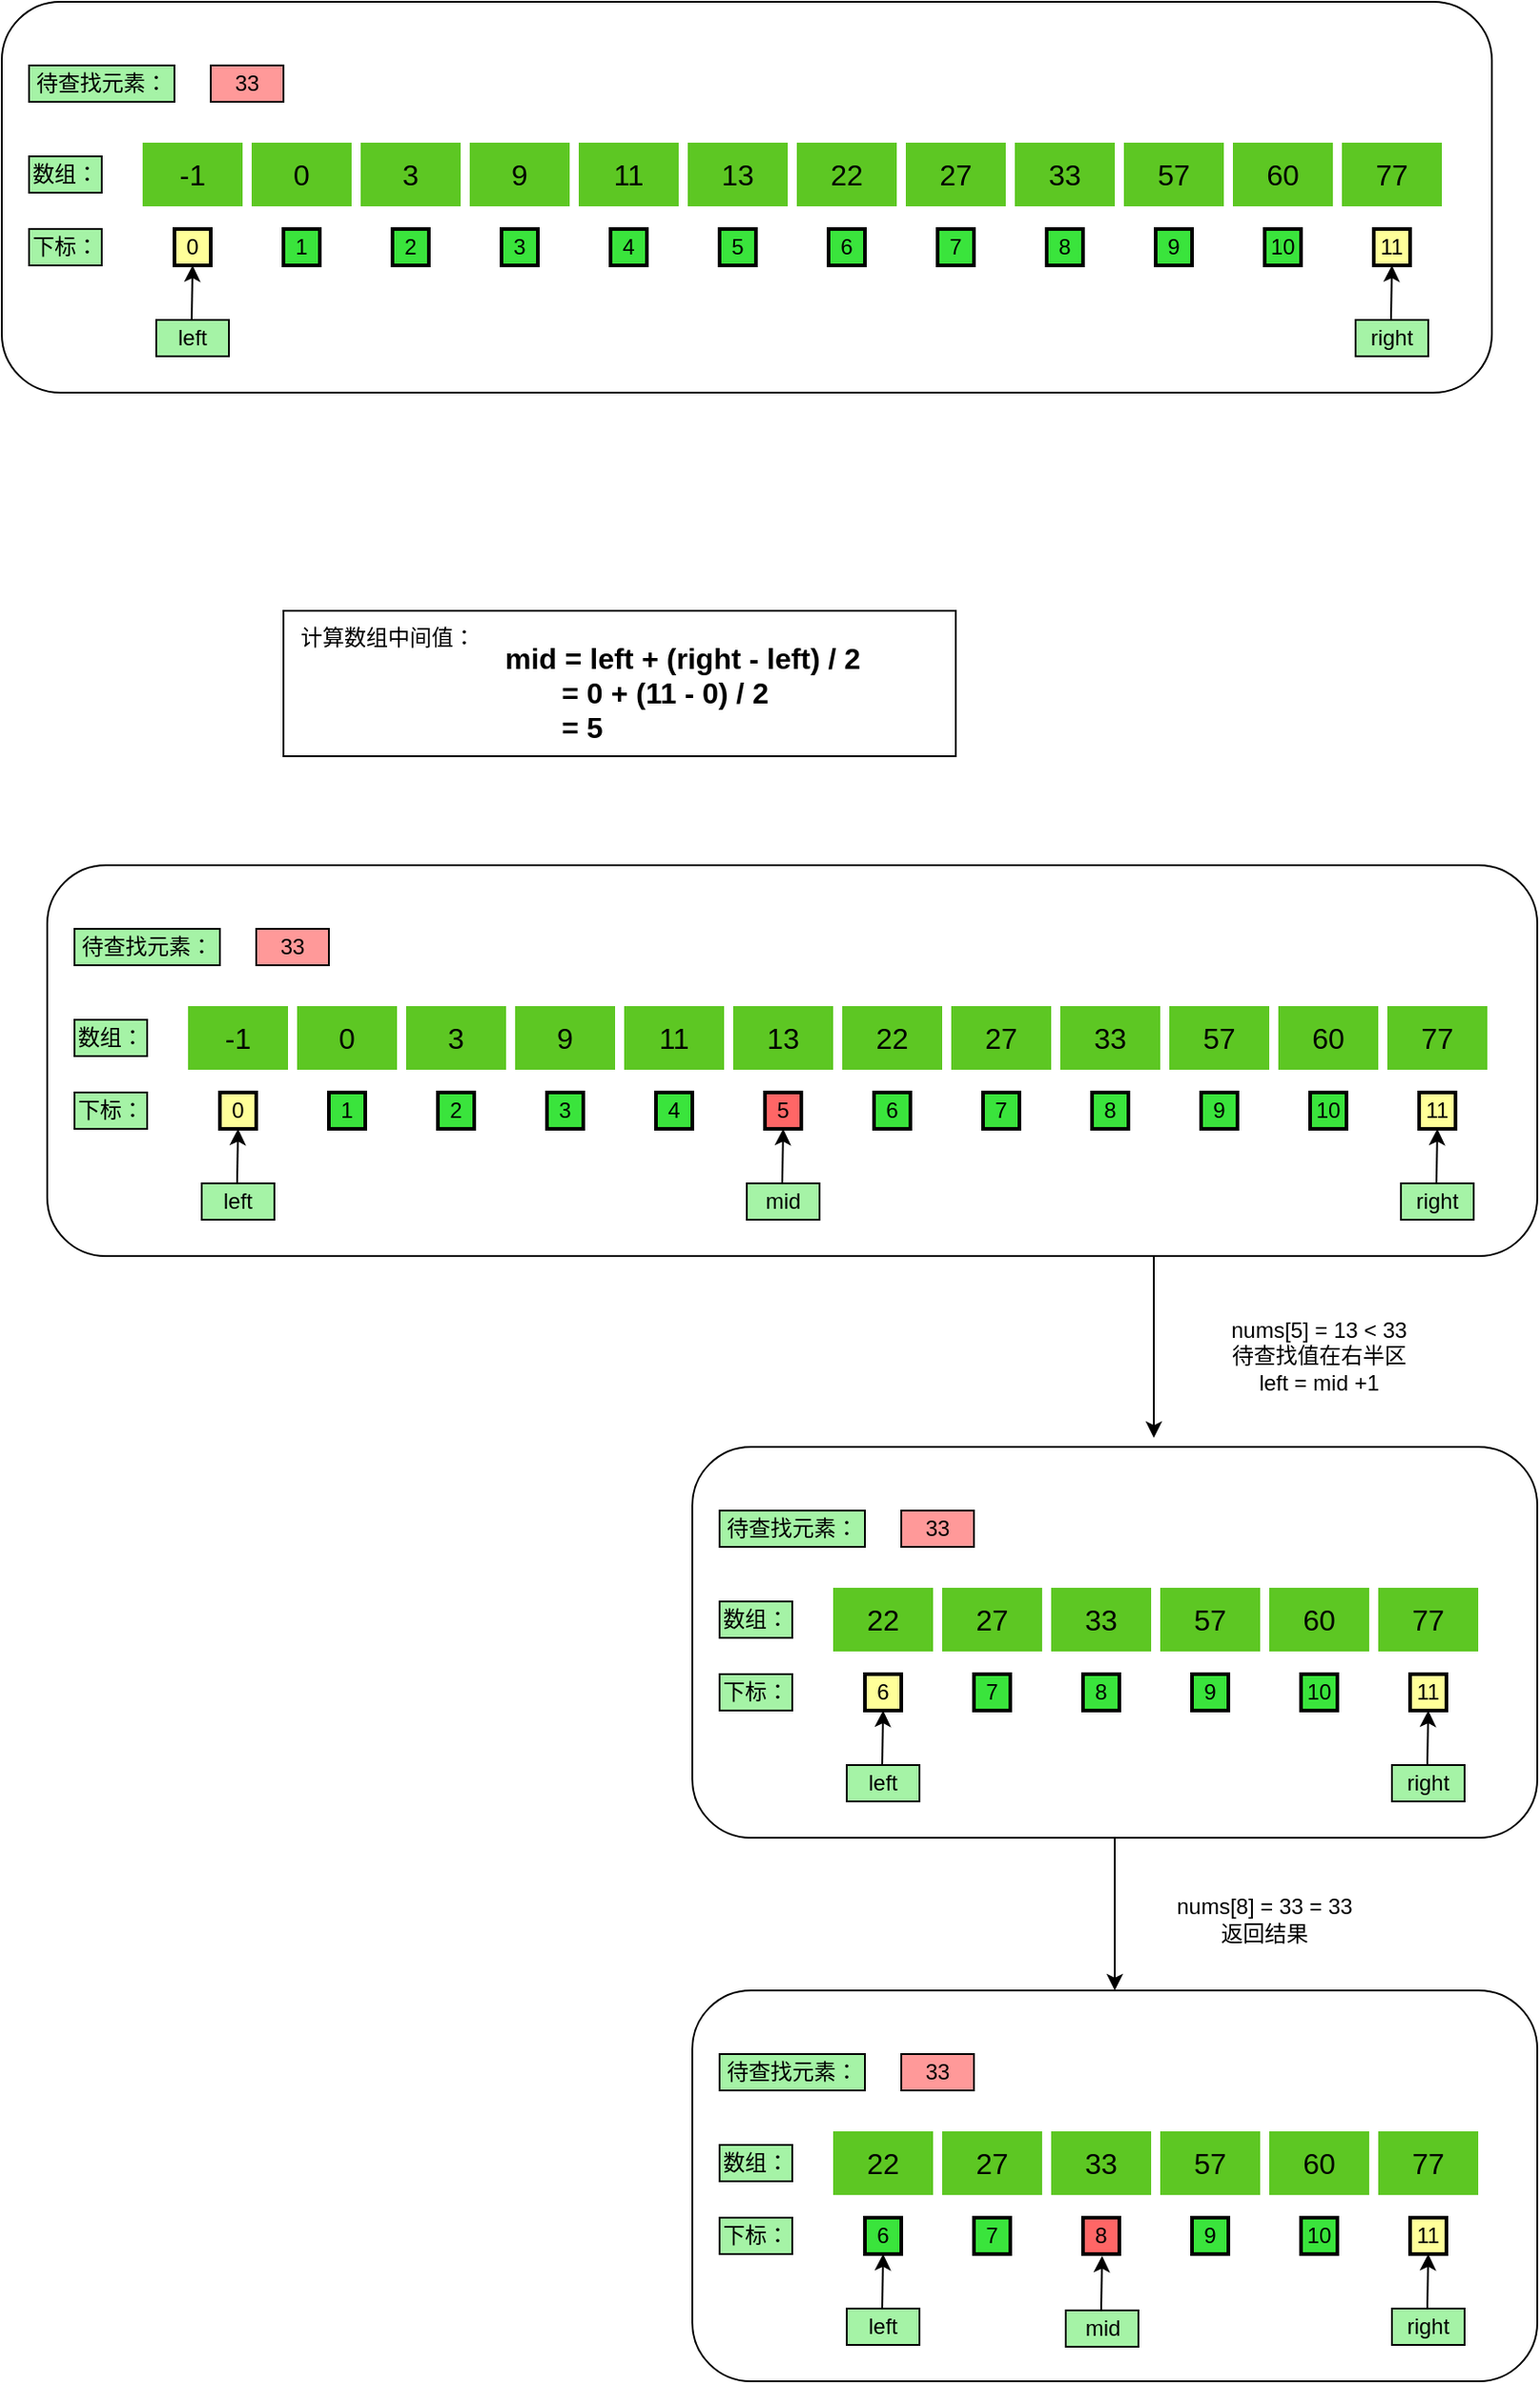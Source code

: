 <mxfile version="24.4.13" type="github">
  <diagram name="第 1 页" id="nE9V-AKgCJclvaW1hfTY">
    <mxGraphModel dx="2026" dy="1111" grid="1" gridSize="10" guides="1" tooltips="1" connect="1" arrows="1" fold="1" page="0" pageScale="1" pageWidth="827" pageHeight="1169" background="#ffffff" math="0" shadow="0">
      <root>
        <mxCell id="0" />
        <mxCell id="1" parent="0" />
        <mxCell id="ly-uw3YDNCqpbKNq5OSh-64" value="" style="rounded=1;whiteSpace=wrap;html=1;" vertex="1" parent="1">
          <mxGeometry x="45" y="115" width="820" height="215" as="geometry" />
        </mxCell>
        <mxCell id="ly-uw3YDNCqpbKNq5OSh-23" value="" style="shape=table;startSize=0;container=1;collapsible=0;childLayout=tableLayout;fontSize=16;strokeWidth=5;strokeColor=#FFFFFF;fillColor=#5dc723;" vertex="1" parent="1">
          <mxGeometry x="120" y="190" width="720" height="40" as="geometry" />
        </mxCell>
        <mxCell id="ly-uw3YDNCqpbKNq5OSh-24" value="" style="shape=tableRow;horizontal=0;startSize=0;swimlaneHead=0;swimlaneBody=0;strokeColor=inherit;top=0;left=0;bottom=0;right=0;collapsible=0;dropTarget=0;fillColor=none;points=[[0,0.5],[1,0.5]];portConstraint=eastwest;fontSize=16;" vertex="1" parent="ly-uw3YDNCqpbKNq5OSh-23">
          <mxGeometry width="720" height="40" as="geometry" />
        </mxCell>
        <mxCell id="ly-uw3YDNCqpbKNq5OSh-25" value="-1" style="shape=partialRectangle;html=1;whiteSpace=wrap;connectable=0;strokeColor=inherit;overflow=hidden;fillColor=none;top=0;left=0;bottom=0;right=0;pointerEvents=1;fontSize=16;" vertex="1" parent="ly-uw3YDNCqpbKNq5OSh-24">
          <mxGeometry width="60" height="40" as="geometry">
            <mxRectangle width="60" height="40" as="alternateBounds" />
          </mxGeometry>
        </mxCell>
        <mxCell id="ly-uw3YDNCqpbKNq5OSh-26" value="0" style="shape=partialRectangle;html=1;whiteSpace=wrap;connectable=0;strokeColor=inherit;overflow=hidden;fillColor=none;top=0;left=0;bottom=0;right=0;pointerEvents=1;fontSize=16;" vertex="1" parent="ly-uw3YDNCqpbKNq5OSh-24">
          <mxGeometry x="60" width="60" height="40" as="geometry">
            <mxRectangle width="60" height="40" as="alternateBounds" />
          </mxGeometry>
        </mxCell>
        <mxCell id="ly-uw3YDNCqpbKNq5OSh-27" value="3" style="shape=partialRectangle;html=1;whiteSpace=wrap;connectable=0;strokeColor=inherit;overflow=hidden;fillColor=none;top=0;left=0;bottom=0;right=0;pointerEvents=1;fontSize=16;" vertex="1" parent="ly-uw3YDNCqpbKNq5OSh-24">
          <mxGeometry x="120" width="60" height="40" as="geometry">
            <mxRectangle width="60" height="40" as="alternateBounds" />
          </mxGeometry>
        </mxCell>
        <mxCell id="ly-uw3YDNCqpbKNq5OSh-44" value="9" style="shape=partialRectangle;html=1;whiteSpace=wrap;connectable=0;strokeColor=inherit;overflow=hidden;fillColor=none;top=0;left=0;bottom=0;right=0;pointerEvents=1;fontSize=16;" vertex="1" parent="ly-uw3YDNCqpbKNq5OSh-24">
          <mxGeometry x="180" width="60" height="40" as="geometry">
            <mxRectangle width="60" height="40" as="alternateBounds" />
          </mxGeometry>
        </mxCell>
        <mxCell id="ly-uw3YDNCqpbKNq5OSh-43" value="11" style="shape=partialRectangle;html=1;whiteSpace=wrap;connectable=0;strokeColor=inherit;overflow=hidden;fillColor=none;top=0;left=0;bottom=0;right=0;pointerEvents=1;fontSize=16;" vertex="1" parent="ly-uw3YDNCqpbKNq5OSh-24">
          <mxGeometry x="240" width="60" height="40" as="geometry">
            <mxRectangle width="60" height="40" as="alternateBounds" />
          </mxGeometry>
        </mxCell>
        <mxCell id="ly-uw3YDNCqpbKNq5OSh-42" value="13" style="shape=partialRectangle;html=1;whiteSpace=wrap;connectable=0;strokeColor=inherit;overflow=hidden;fillColor=none;top=0;left=0;bottom=0;right=0;pointerEvents=1;fontSize=16;" vertex="1" parent="ly-uw3YDNCqpbKNq5OSh-24">
          <mxGeometry x="300" width="60" height="40" as="geometry">
            <mxRectangle width="60" height="40" as="alternateBounds" />
          </mxGeometry>
        </mxCell>
        <mxCell id="ly-uw3YDNCqpbKNq5OSh-41" value="22" style="shape=partialRectangle;html=1;whiteSpace=wrap;connectable=0;strokeColor=inherit;overflow=hidden;fillColor=none;top=0;left=0;bottom=0;right=0;pointerEvents=1;fontSize=16;" vertex="1" parent="ly-uw3YDNCqpbKNq5OSh-24">
          <mxGeometry x="360" width="60" height="40" as="geometry">
            <mxRectangle width="60" height="40" as="alternateBounds" />
          </mxGeometry>
        </mxCell>
        <mxCell id="ly-uw3YDNCqpbKNq5OSh-40" value="27" style="shape=partialRectangle;html=1;whiteSpace=wrap;connectable=0;strokeColor=inherit;overflow=hidden;fillColor=none;top=0;left=0;bottom=0;right=0;pointerEvents=1;fontSize=16;" vertex="1" parent="ly-uw3YDNCqpbKNq5OSh-24">
          <mxGeometry x="420" width="60" height="40" as="geometry">
            <mxRectangle width="60" height="40" as="alternateBounds" />
          </mxGeometry>
        </mxCell>
        <mxCell id="ly-uw3YDNCqpbKNq5OSh-39" value="33" style="shape=partialRectangle;html=1;whiteSpace=wrap;connectable=0;strokeColor=inherit;overflow=hidden;fillColor=none;top=0;left=0;bottom=0;right=0;pointerEvents=1;fontSize=16;" vertex="1" parent="ly-uw3YDNCqpbKNq5OSh-24">
          <mxGeometry x="480" width="60" height="40" as="geometry">
            <mxRectangle width="60" height="40" as="alternateBounds" />
          </mxGeometry>
        </mxCell>
        <mxCell id="ly-uw3YDNCqpbKNq5OSh-38" value="57" style="shape=partialRectangle;html=1;whiteSpace=wrap;connectable=0;strokeColor=inherit;overflow=hidden;fillColor=none;top=0;left=0;bottom=0;right=0;pointerEvents=1;fontSize=16;" vertex="1" parent="ly-uw3YDNCqpbKNq5OSh-24">
          <mxGeometry x="540" width="60" height="40" as="geometry">
            <mxRectangle width="60" height="40" as="alternateBounds" />
          </mxGeometry>
        </mxCell>
        <mxCell id="ly-uw3YDNCqpbKNq5OSh-37" value="60" style="shape=partialRectangle;html=1;whiteSpace=wrap;connectable=0;strokeColor=inherit;overflow=hidden;fillColor=none;top=0;left=0;bottom=0;right=0;pointerEvents=1;fontSize=16;" vertex="1" parent="ly-uw3YDNCqpbKNq5OSh-24">
          <mxGeometry x="600" width="60" height="40" as="geometry">
            <mxRectangle width="60" height="40" as="alternateBounds" />
          </mxGeometry>
        </mxCell>
        <mxCell id="ly-uw3YDNCqpbKNq5OSh-36" value="77" style="shape=partialRectangle;html=1;whiteSpace=wrap;connectable=0;strokeColor=inherit;overflow=hidden;fillColor=none;top=0;left=0;bottom=0;right=0;pointerEvents=1;fontSize=16;" vertex="1" parent="ly-uw3YDNCqpbKNq5OSh-24">
          <mxGeometry x="660" width="60" height="40" as="geometry">
            <mxRectangle width="60" height="40" as="alternateBounds" />
          </mxGeometry>
        </mxCell>
        <mxCell id="ly-uw3YDNCqpbKNq5OSh-45" value="0" style="rounded=0;whiteSpace=wrap;html=1;fillColor=#FFFF99;strokeWidth=2;" vertex="1" parent="1">
          <mxGeometry x="140" y="240" width="20" height="20" as="geometry" />
        </mxCell>
        <mxCell id="ly-uw3YDNCqpbKNq5OSh-46" value="1" style="rounded=0;whiteSpace=wrap;html=1;fillColor=#3ae43c;strokeWidth=2;" vertex="1" parent="1">
          <mxGeometry x="200" y="240" width="20" height="20" as="geometry" />
        </mxCell>
        <mxCell id="ly-uw3YDNCqpbKNq5OSh-47" value="2" style="rounded=0;whiteSpace=wrap;html=1;fillColor=#3ae43c;strokeWidth=2;" vertex="1" parent="1">
          <mxGeometry x="260" y="240" width="20" height="20" as="geometry" />
        </mxCell>
        <mxCell id="ly-uw3YDNCqpbKNq5OSh-48" value="3" style="rounded=0;whiteSpace=wrap;html=1;fillColor=#3ae43c;strokeWidth=2;" vertex="1" parent="1">
          <mxGeometry x="320" y="240" width="20" height="20" as="geometry" />
        </mxCell>
        <mxCell id="ly-uw3YDNCqpbKNq5OSh-49" value="4" style="rounded=0;whiteSpace=wrap;html=1;fillColor=#3ae43c;strokeWidth=2;" vertex="1" parent="1">
          <mxGeometry x="380" y="240" width="20" height="20" as="geometry" />
        </mxCell>
        <mxCell id="ly-uw3YDNCqpbKNq5OSh-50" value="5" style="rounded=0;whiteSpace=wrap;html=1;fillColor=#3ae43c;strokeWidth=2;" vertex="1" parent="1">
          <mxGeometry x="440" y="240" width="20" height="20" as="geometry" />
        </mxCell>
        <mxCell id="ly-uw3YDNCqpbKNq5OSh-51" value="6" style="rounded=0;whiteSpace=wrap;html=1;fillColor=#3ae43c;strokeWidth=2;" vertex="1" parent="1">
          <mxGeometry x="500" y="240" width="20" height="20" as="geometry" />
        </mxCell>
        <mxCell id="ly-uw3YDNCqpbKNq5OSh-52" value="7" style="rounded=0;whiteSpace=wrap;html=1;fillColor=#3ae43c;strokeWidth=2;" vertex="1" parent="1">
          <mxGeometry x="560" y="240" width="20" height="20" as="geometry" />
        </mxCell>
        <mxCell id="ly-uw3YDNCqpbKNq5OSh-53" value="8" style="rounded=0;whiteSpace=wrap;html=1;fillColor=#3ae43c;strokeWidth=2;" vertex="1" parent="1">
          <mxGeometry x="620" y="240" width="20" height="20" as="geometry" />
        </mxCell>
        <mxCell id="ly-uw3YDNCqpbKNq5OSh-54" value="9" style="rounded=0;whiteSpace=wrap;html=1;fillColor=#3ae43c;strokeWidth=2;" vertex="1" parent="1">
          <mxGeometry x="680" y="240" width="20" height="20" as="geometry" />
        </mxCell>
        <mxCell id="ly-uw3YDNCqpbKNq5OSh-55" value="10" style="rounded=0;whiteSpace=wrap;html=1;fillColor=#3ae43c;strokeWidth=2;" vertex="1" parent="1">
          <mxGeometry x="740" y="240" width="20" height="20" as="geometry" />
        </mxCell>
        <mxCell id="ly-uw3YDNCqpbKNq5OSh-56" value="11" style="rounded=0;whiteSpace=wrap;html=1;fillColor=#FFFF99;strokeWidth=2;" vertex="1" parent="1">
          <mxGeometry x="800" y="240" width="20" height="20" as="geometry" />
        </mxCell>
        <mxCell id="ly-uw3YDNCqpbKNq5OSh-58" value="数组：" style="rounded=0;whiteSpace=wrap;html=1;fillColor=#a5f3a6;strokeWidth=1;" vertex="1" parent="1">
          <mxGeometry x="60" y="200" width="40" height="20" as="geometry" />
        </mxCell>
        <mxCell id="ly-uw3YDNCqpbKNq5OSh-59" value="下标：" style="rounded=0;whiteSpace=wrap;html=1;fillColor=#a5f3a6;strokeWidth=1;" vertex="1" parent="1">
          <mxGeometry x="60" y="240" width="40" height="20" as="geometry" />
        </mxCell>
        <mxCell id="ly-uw3YDNCqpbKNq5OSh-60" value="待查找元素：" style="rounded=0;whiteSpace=wrap;html=1;fillColor=#a5f3a6;strokeWidth=1;" vertex="1" parent="1">
          <mxGeometry x="60" y="150" width="80" height="20" as="geometry" />
        </mxCell>
        <mxCell id="ly-uw3YDNCqpbKNq5OSh-61" value="33" style="rounded=0;whiteSpace=wrap;html=1;fillColor=#FF9999;strokeWidth=1;" vertex="1" parent="1">
          <mxGeometry x="160" y="150" width="40" height="20" as="geometry" />
        </mxCell>
        <mxCell id="ly-uw3YDNCqpbKNq5OSh-65" value="" style="rounded=0;whiteSpace=wrap;html=1;" vertex="1" parent="1">
          <mxGeometry x="200" y="450" width="370" height="80" as="geometry" />
        </mxCell>
        <mxCell id="ly-uw3YDNCqpbKNq5OSh-67" value="计算数组中间值：" style="text;html=1;align=center;verticalAlign=middle;whiteSpace=wrap;rounded=0;" vertex="1" parent="1">
          <mxGeometry x="200" y="450" width="115" height="30" as="geometry" />
        </mxCell>
        <mxCell id="ly-uw3YDNCqpbKNq5OSh-68" value="&lt;b style=&quot;font-size: 16px;&quot;&gt;mid = left + (right - left) / 2&lt;br&gt;&amp;nbsp; &amp;nbsp; &amp;nbsp; &amp;nbsp;= 0 + (11 - 0) / 2&lt;br&gt;&amp;nbsp; &amp;nbsp; &amp;nbsp; &amp;nbsp;= 5&lt;/b&gt;" style="text;html=1;align=left;verticalAlign=middle;whiteSpace=wrap;rounded=0;" vertex="1" parent="1">
          <mxGeometry x="320" y="470" width="250" height="50" as="geometry" />
        </mxCell>
        <mxCell id="ly-uw3YDNCqpbKNq5OSh-80" value="" style="group" vertex="1" connectable="0" parent="1">
          <mxGeometry x="130" y="260" width="40" height="50" as="geometry" />
        </mxCell>
        <mxCell id="ly-uw3YDNCqpbKNq5OSh-75" value="left" style="rounded=0;whiteSpace=wrap;html=1;fillColor=#a5f3a6;strokeWidth=1;" vertex="1" parent="ly-uw3YDNCqpbKNq5OSh-80">
          <mxGeometry y="30" width="40" height="20" as="geometry" />
        </mxCell>
        <mxCell id="ly-uw3YDNCqpbKNq5OSh-77" value="" style="endArrow=classic;html=1;rounded=0;jumpSize=7;" edge="1" parent="ly-uw3YDNCqpbKNq5OSh-80">
          <mxGeometry width="50" height="50" relative="1" as="geometry">
            <mxPoint x="19.5" y="30" as="sourcePoint" />
            <mxPoint x="20" as="targetPoint" />
          </mxGeometry>
        </mxCell>
        <mxCell id="ly-uw3YDNCqpbKNq5OSh-81" value="" style="group" vertex="1" connectable="0" parent="1">
          <mxGeometry x="790" y="260" width="40" height="50" as="geometry" />
        </mxCell>
        <mxCell id="ly-uw3YDNCqpbKNq5OSh-69" value="" style="endArrow=classic;html=1;rounded=0;jumpSize=7;" edge="1" parent="ly-uw3YDNCqpbKNq5OSh-81">
          <mxGeometry width="50" height="50" relative="1" as="geometry">
            <mxPoint x="19.5" y="30" as="sourcePoint" />
            <mxPoint x="20" as="targetPoint" />
          </mxGeometry>
        </mxCell>
        <mxCell id="ly-uw3YDNCqpbKNq5OSh-71" value="right" style="rounded=0;whiteSpace=wrap;html=1;fillColor=#a5f3a6;strokeWidth=1;movable=1;resizable=1;rotatable=1;deletable=1;editable=1;locked=0;connectable=1;" vertex="1" parent="ly-uw3YDNCqpbKNq5OSh-81">
          <mxGeometry y="30" width="40" height="20" as="geometry" />
        </mxCell>
        <mxCell id="ly-uw3YDNCqpbKNq5OSh-83" value="" style="rounded=1;whiteSpace=wrap;html=1;" vertex="1" parent="1">
          <mxGeometry x="70" y="590" width="820" height="215" as="geometry" />
        </mxCell>
        <mxCell id="ly-uw3YDNCqpbKNq5OSh-84" value="" style="shape=table;startSize=0;container=1;collapsible=0;childLayout=tableLayout;fontSize=16;strokeWidth=5;strokeColor=#FFFFFF;fillColor=#5dc723;" vertex="1" parent="1">
          <mxGeometry x="145" y="665" width="720" height="40" as="geometry" />
        </mxCell>
        <mxCell id="ly-uw3YDNCqpbKNq5OSh-85" value="" style="shape=tableRow;horizontal=0;startSize=0;swimlaneHead=0;swimlaneBody=0;strokeColor=inherit;top=0;left=0;bottom=0;right=0;collapsible=0;dropTarget=0;fillColor=none;points=[[0,0.5],[1,0.5]];portConstraint=eastwest;fontSize=16;" vertex="1" parent="ly-uw3YDNCqpbKNq5OSh-84">
          <mxGeometry width="720" height="40" as="geometry" />
        </mxCell>
        <mxCell id="ly-uw3YDNCqpbKNq5OSh-86" value="-1" style="shape=partialRectangle;html=1;whiteSpace=wrap;connectable=0;strokeColor=inherit;overflow=hidden;fillColor=none;top=0;left=0;bottom=0;right=0;pointerEvents=1;fontSize=16;" vertex="1" parent="ly-uw3YDNCqpbKNq5OSh-85">
          <mxGeometry width="60" height="40" as="geometry">
            <mxRectangle width="60" height="40" as="alternateBounds" />
          </mxGeometry>
        </mxCell>
        <mxCell id="ly-uw3YDNCqpbKNq5OSh-87" value="0" style="shape=partialRectangle;html=1;whiteSpace=wrap;connectable=0;strokeColor=inherit;overflow=hidden;fillColor=none;top=0;left=0;bottom=0;right=0;pointerEvents=1;fontSize=16;" vertex="1" parent="ly-uw3YDNCqpbKNq5OSh-85">
          <mxGeometry x="60" width="60" height="40" as="geometry">
            <mxRectangle width="60" height="40" as="alternateBounds" />
          </mxGeometry>
        </mxCell>
        <mxCell id="ly-uw3YDNCqpbKNq5OSh-88" value="3" style="shape=partialRectangle;html=1;whiteSpace=wrap;connectable=0;strokeColor=inherit;overflow=hidden;fillColor=none;top=0;left=0;bottom=0;right=0;pointerEvents=1;fontSize=16;" vertex="1" parent="ly-uw3YDNCqpbKNq5OSh-85">
          <mxGeometry x="120" width="60" height="40" as="geometry">
            <mxRectangle width="60" height="40" as="alternateBounds" />
          </mxGeometry>
        </mxCell>
        <mxCell id="ly-uw3YDNCqpbKNq5OSh-89" value="9" style="shape=partialRectangle;html=1;whiteSpace=wrap;connectable=0;strokeColor=inherit;overflow=hidden;fillColor=none;top=0;left=0;bottom=0;right=0;pointerEvents=1;fontSize=16;" vertex="1" parent="ly-uw3YDNCqpbKNq5OSh-85">
          <mxGeometry x="180" width="60" height="40" as="geometry">
            <mxRectangle width="60" height="40" as="alternateBounds" />
          </mxGeometry>
        </mxCell>
        <mxCell id="ly-uw3YDNCqpbKNq5OSh-90" value="11" style="shape=partialRectangle;html=1;whiteSpace=wrap;connectable=0;strokeColor=inherit;overflow=hidden;fillColor=none;top=0;left=0;bottom=0;right=0;pointerEvents=1;fontSize=16;" vertex="1" parent="ly-uw3YDNCqpbKNq5OSh-85">
          <mxGeometry x="240" width="60" height="40" as="geometry">
            <mxRectangle width="60" height="40" as="alternateBounds" />
          </mxGeometry>
        </mxCell>
        <mxCell id="ly-uw3YDNCqpbKNq5OSh-91" value="13" style="shape=partialRectangle;html=1;whiteSpace=wrap;connectable=0;strokeColor=inherit;overflow=hidden;fillColor=none;top=0;left=0;bottom=0;right=0;pointerEvents=1;fontSize=16;" vertex="1" parent="ly-uw3YDNCqpbKNq5OSh-85">
          <mxGeometry x="300" width="60" height="40" as="geometry">
            <mxRectangle width="60" height="40" as="alternateBounds" />
          </mxGeometry>
        </mxCell>
        <mxCell id="ly-uw3YDNCqpbKNq5OSh-92" value="22" style="shape=partialRectangle;html=1;whiteSpace=wrap;connectable=0;strokeColor=inherit;overflow=hidden;fillColor=none;top=0;left=0;bottom=0;right=0;pointerEvents=1;fontSize=16;" vertex="1" parent="ly-uw3YDNCqpbKNq5OSh-85">
          <mxGeometry x="360" width="60" height="40" as="geometry">
            <mxRectangle width="60" height="40" as="alternateBounds" />
          </mxGeometry>
        </mxCell>
        <mxCell id="ly-uw3YDNCqpbKNq5OSh-93" value="27" style="shape=partialRectangle;html=1;whiteSpace=wrap;connectable=0;strokeColor=inherit;overflow=hidden;fillColor=none;top=0;left=0;bottom=0;right=0;pointerEvents=1;fontSize=16;" vertex="1" parent="ly-uw3YDNCqpbKNq5OSh-85">
          <mxGeometry x="420" width="60" height="40" as="geometry">
            <mxRectangle width="60" height="40" as="alternateBounds" />
          </mxGeometry>
        </mxCell>
        <mxCell id="ly-uw3YDNCqpbKNq5OSh-94" value="33" style="shape=partialRectangle;html=1;whiteSpace=wrap;connectable=0;strokeColor=inherit;overflow=hidden;fillColor=none;top=0;left=0;bottom=0;right=0;pointerEvents=1;fontSize=16;" vertex="1" parent="ly-uw3YDNCqpbKNq5OSh-85">
          <mxGeometry x="480" width="60" height="40" as="geometry">
            <mxRectangle width="60" height="40" as="alternateBounds" />
          </mxGeometry>
        </mxCell>
        <mxCell id="ly-uw3YDNCqpbKNq5OSh-95" value="57" style="shape=partialRectangle;html=1;whiteSpace=wrap;connectable=0;strokeColor=inherit;overflow=hidden;fillColor=none;top=0;left=0;bottom=0;right=0;pointerEvents=1;fontSize=16;" vertex="1" parent="ly-uw3YDNCqpbKNq5OSh-85">
          <mxGeometry x="540" width="60" height="40" as="geometry">
            <mxRectangle width="60" height="40" as="alternateBounds" />
          </mxGeometry>
        </mxCell>
        <mxCell id="ly-uw3YDNCqpbKNq5OSh-96" value="60" style="shape=partialRectangle;html=1;whiteSpace=wrap;connectable=0;strokeColor=inherit;overflow=hidden;fillColor=none;top=0;left=0;bottom=0;right=0;pointerEvents=1;fontSize=16;" vertex="1" parent="ly-uw3YDNCqpbKNq5OSh-85">
          <mxGeometry x="600" width="60" height="40" as="geometry">
            <mxRectangle width="60" height="40" as="alternateBounds" />
          </mxGeometry>
        </mxCell>
        <mxCell id="ly-uw3YDNCqpbKNq5OSh-97" value="77" style="shape=partialRectangle;html=1;whiteSpace=wrap;connectable=0;strokeColor=inherit;overflow=hidden;fillColor=none;top=0;left=0;bottom=0;right=0;pointerEvents=1;fontSize=16;" vertex="1" parent="ly-uw3YDNCqpbKNq5OSh-85">
          <mxGeometry x="660" width="60" height="40" as="geometry">
            <mxRectangle width="60" height="40" as="alternateBounds" />
          </mxGeometry>
        </mxCell>
        <mxCell id="ly-uw3YDNCqpbKNq5OSh-98" value="0" style="rounded=0;whiteSpace=wrap;html=1;fillColor=#FFFF99;strokeWidth=2;" vertex="1" parent="1">
          <mxGeometry x="165" y="715" width="20" height="20" as="geometry" />
        </mxCell>
        <mxCell id="ly-uw3YDNCqpbKNq5OSh-99" value="1" style="rounded=0;whiteSpace=wrap;html=1;fillColor=#3ae43c;strokeWidth=2;" vertex="1" parent="1">
          <mxGeometry x="225" y="715" width="20" height="20" as="geometry" />
        </mxCell>
        <mxCell id="ly-uw3YDNCqpbKNq5OSh-100" value="2" style="rounded=0;whiteSpace=wrap;html=1;fillColor=#3ae43c;strokeWidth=2;" vertex="1" parent="1">
          <mxGeometry x="285" y="715" width="20" height="20" as="geometry" />
        </mxCell>
        <mxCell id="ly-uw3YDNCqpbKNq5OSh-101" value="3" style="rounded=0;whiteSpace=wrap;html=1;fillColor=#3ae43c;strokeWidth=2;" vertex="1" parent="1">
          <mxGeometry x="345" y="715" width="20" height="20" as="geometry" />
        </mxCell>
        <mxCell id="ly-uw3YDNCqpbKNq5OSh-102" value="4" style="rounded=0;whiteSpace=wrap;html=1;fillColor=#3ae43c;strokeWidth=2;" vertex="1" parent="1">
          <mxGeometry x="405" y="715" width="20" height="20" as="geometry" />
        </mxCell>
        <mxCell id="ly-uw3YDNCqpbKNq5OSh-103" value="5" style="rounded=0;whiteSpace=wrap;html=1;fillColor=#FF6666;strokeWidth=2;" vertex="1" parent="1">
          <mxGeometry x="465" y="715" width="20" height="20" as="geometry" />
        </mxCell>
        <mxCell id="ly-uw3YDNCqpbKNq5OSh-104" value="6" style="rounded=0;whiteSpace=wrap;html=1;fillColor=#3ae43c;strokeWidth=2;" vertex="1" parent="1">
          <mxGeometry x="525" y="715" width="20" height="20" as="geometry" />
        </mxCell>
        <mxCell id="ly-uw3YDNCqpbKNq5OSh-105" value="7" style="rounded=0;whiteSpace=wrap;html=1;fillColor=#3ae43c;strokeWidth=2;" vertex="1" parent="1">
          <mxGeometry x="585" y="715" width="20" height="20" as="geometry" />
        </mxCell>
        <mxCell id="ly-uw3YDNCqpbKNq5OSh-106" value="8" style="rounded=0;whiteSpace=wrap;html=1;fillColor=#3ae43c;strokeWidth=2;" vertex="1" parent="1">
          <mxGeometry x="645" y="715" width="20" height="20" as="geometry" />
        </mxCell>
        <mxCell id="ly-uw3YDNCqpbKNq5OSh-107" value="9" style="rounded=0;whiteSpace=wrap;html=1;fillColor=#3ae43c;strokeWidth=2;" vertex="1" parent="1">
          <mxGeometry x="705" y="715" width="20" height="20" as="geometry" />
        </mxCell>
        <mxCell id="ly-uw3YDNCqpbKNq5OSh-108" value="10" style="rounded=0;whiteSpace=wrap;html=1;fillColor=#3ae43c;strokeWidth=2;" vertex="1" parent="1">
          <mxGeometry x="765" y="715" width="20" height="20" as="geometry" />
        </mxCell>
        <mxCell id="ly-uw3YDNCqpbKNq5OSh-109" value="11" style="rounded=0;whiteSpace=wrap;html=1;fillColor=#FFFF99;strokeWidth=2;" vertex="1" parent="1">
          <mxGeometry x="825" y="715" width="20" height="20" as="geometry" />
        </mxCell>
        <mxCell id="ly-uw3YDNCqpbKNq5OSh-110" value="数组：" style="rounded=0;whiteSpace=wrap;html=1;fillColor=#a5f3a6;strokeWidth=1;" vertex="1" parent="1">
          <mxGeometry x="85" y="675" width="40" height="20" as="geometry" />
        </mxCell>
        <mxCell id="ly-uw3YDNCqpbKNq5OSh-111" value="下标：" style="rounded=0;whiteSpace=wrap;html=1;fillColor=#a5f3a6;strokeWidth=1;" vertex="1" parent="1">
          <mxGeometry x="85" y="715" width="40" height="20" as="geometry" />
        </mxCell>
        <mxCell id="ly-uw3YDNCqpbKNq5OSh-112" value="待查找元素：" style="rounded=0;whiteSpace=wrap;html=1;fillColor=#a5f3a6;strokeWidth=1;" vertex="1" parent="1">
          <mxGeometry x="85" y="625" width="80" height="20" as="geometry" />
        </mxCell>
        <mxCell id="ly-uw3YDNCqpbKNq5OSh-113" value="33" style="rounded=0;whiteSpace=wrap;html=1;fillColor=#FF9999;strokeWidth=1;" vertex="1" parent="1">
          <mxGeometry x="185" y="625" width="40" height="20" as="geometry" />
        </mxCell>
        <mxCell id="ly-uw3YDNCqpbKNq5OSh-114" value="" style="group" vertex="1" connectable="0" parent="1">
          <mxGeometry x="455" y="735" width="40" height="50" as="geometry" />
        </mxCell>
        <mxCell id="ly-uw3YDNCqpbKNq5OSh-115" value="mid" style="rounded=0;whiteSpace=wrap;html=1;fillColor=#a5f3a6;strokeWidth=1;" vertex="1" parent="ly-uw3YDNCqpbKNq5OSh-114">
          <mxGeometry y="30" width="40" height="20" as="geometry" />
        </mxCell>
        <mxCell id="ly-uw3YDNCqpbKNq5OSh-116" value="" style="endArrow=classic;html=1;rounded=0;jumpSize=7;" edge="1" parent="ly-uw3YDNCqpbKNq5OSh-114">
          <mxGeometry width="50" height="50" relative="1" as="geometry">
            <mxPoint x="19.5" y="30" as="sourcePoint" />
            <mxPoint x="20" as="targetPoint" />
          </mxGeometry>
        </mxCell>
        <mxCell id="ly-uw3YDNCqpbKNq5OSh-117" value="" style="group" vertex="1" connectable="0" parent="1">
          <mxGeometry x="815" y="735" width="40" height="50" as="geometry" />
        </mxCell>
        <mxCell id="ly-uw3YDNCqpbKNq5OSh-118" value="" style="endArrow=classic;html=1;rounded=0;jumpSize=7;" edge="1" parent="ly-uw3YDNCqpbKNq5OSh-117">
          <mxGeometry width="50" height="50" relative="1" as="geometry">
            <mxPoint x="19.5" y="30" as="sourcePoint" />
            <mxPoint x="20" as="targetPoint" />
          </mxGeometry>
        </mxCell>
        <mxCell id="ly-uw3YDNCqpbKNq5OSh-119" value="right" style="rounded=0;whiteSpace=wrap;html=1;fillColor=#a5f3a6;strokeWidth=1;movable=1;resizable=1;rotatable=1;deletable=1;editable=1;locked=0;connectable=1;" vertex="1" parent="ly-uw3YDNCqpbKNq5OSh-117">
          <mxGeometry y="30" width="40" height="20" as="geometry" />
        </mxCell>
        <mxCell id="ly-uw3YDNCqpbKNq5OSh-120" value="" style="group" vertex="1" connectable="0" parent="1">
          <mxGeometry x="155" y="735" width="40" height="50" as="geometry" />
        </mxCell>
        <mxCell id="ly-uw3YDNCqpbKNq5OSh-121" value="left" style="rounded=0;whiteSpace=wrap;html=1;fillColor=#a5f3a6;strokeWidth=1;" vertex="1" parent="ly-uw3YDNCqpbKNq5OSh-120">
          <mxGeometry y="30" width="40" height="20" as="geometry" />
        </mxCell>
        <mxCell id="ly-uw3YDNCqpbKNq5OSh-122" value="" style="endArrow=classic;html=1;rounded=0;jumpSize=7;" edge="1" parent="ly-uw3YDNCqpbKNq5OSh-120">
          <mxGeometry width="50" height="50" relative="1" as="geometry">
            <mxPoint x="19.5" y="30" as="sourcePoint" />
            <mxPoint x="20" as="targetPoint" />
          </mxGeometry>
        </mxCell>
        <mxCell id="ly-uw3YDNCqpbKNq5OSh-195" style="edgeStyle=orthogonalEdgeStyle;rounded=0;orthogonalLoop=1;jettySize=auto;html=1;exitX=0.5;exitY=1;exitDx=0;exitDy=0;entryX=0.5;entryY=0;entryDx=0;entryDy=0;" edge="1" parent="1" source="ly-uw3YDNCqpbKNq5OSh-124" target="ly-uw3YDNCqpbKNq5OSh-167">
          <mxGeometry relative="1" as="geometry" />
        </mxCell>
        <mxCell id="ly-uw3YDNCqpbKNq5OSh-124" value="" style="rounded=1;whiteSpace=wrap;html=1;" vertex="1" parent="1">
          <mxGeometry x="425" y="910" width="465" height="215" as="geometry" />
        </mxCell>
        <mxCell id="ly-uw3YDNCqpbKNq5OSh-125" value="" style="shape=table;startSize=0;container=1;collapsible=0;childLayout=tableLayout;fontSize=16;strokeWidth=5;strokeColor=#FFFFFF;fillColor=#5dc723;" vertex="1" parent="1">
          <mxGeometry x="500" y="985" width="360" height="40" as="geometry" />
        </mxCell>
        <mxCell id="ly-uw3YDNCqpbKNq5OSh-126" value="" style="shape=tableRow;horizontal=0;startSize=0;swimlaneHead=0;swimlaneBody=0;strokeColor=inherit;top=0;left=0;bottom=0;right=0;collapsible=0;dropTarget=0;fillColor=none;points=[[0,0.5],[1,0.5]];portConstraint=eastwest;fontSize=16;" vertex="1" parent="ly-uw3YDNCqpbKNq5OSh-125">
          <mxGeometry width="360" height="40" as="geometry" />
        </mxCell>
        <mxCell id="ly-uw3YDNCqpbKNq5OSh-133" value="22" style="shape=partialRectangle;html=1;whiteSpace=wrap;connectable=0;strokeColor=inherit;overflow=hidden;fillColor=none;top=0;left=0;bottom=0;right=0;pointerEvents=1;fontSize=16;" vertex="1" parent="ly-uw3YDNCqpbKNq5OSh-126">
          <mxGeometry width="60" height="40" as="geometry">
            <mxRectangle width="60" height="40" as="alternateBounds" />
          </mxGeometry>
        </mxCell>
        <mxCell id="ly-uw3YDNCqpbKNq5OSh-134" value="27" style="shape=partialRectangle;html=1;whiteSpace=wrap;connectable=0;strokeColor=inherit;overflow=hidden;fillColor=none;top=0;left=0;bottom=0;right=0;pointerEvents=1;fontSize=16;" vertex="1" parent="ly-uw3YDNCqpbKNq5OSh-126">
          <mxGeometry x="60" width="60" height="40" as="geometry">
            <mxRectangle width="60" height="40" as="alternateBounds" />
          </mxGeometry>
        </mxCell>
        <mxCell id="ly-uw3YDNCqpbKNq5OSh-135" value="33" style="shape=partialRectangle;html=1;whiteSpace=wrap;connectable=0;strokeColor=inherit;overflow=hidden;fillColor=none;top=0;left=0;bottom=0;right=0;pointerEvents=1;fontSize=16;" vertex="1" parent="ly-uw3YDNCqpbKNq5OSh-126">
          <mxGeometry x="120" width="60" height="40" as="geometry">
            <mxRectangle width="60" height="40" as="alternateBounds" />
          </mxGeometry>
        </mxCell>
        <mxCell id="ly-uw3YDNCqpbKNq5OSh-136" value="57" style="shape=partialRectangle;html=1;whiteSpace=wrap;connectable=0;strokeColor=inherit;overflow=hidden;fillColor=none;top=0;left=0;bottom=0;right=0;pointerEvents=1;fontSize=16;" vertex="1" parent="ly-uw3YDNCqpbKNq5OSh-126">
          <mxGeometry x="180" width="60" height="40" as="geometry">
            <mxRectangle width="60" height="40" as="alternateBounds" />
          </mxGeometry>
        </mxCell>
        <mxCell id="ly-uw3YDNCqpbKNq5OSh-137" value="60" style="shape=partialRectangle;html=1;whiteSpace=wrap;connectable=0;strokeColor=inherit;overflow=hidden;fillColor=none;top=0;left=0;bottom=0;right=0;pointerEvents=1;fontSize=16;" vertex="1" parent="ly-uw3YDNCqpbKNq5OSh-126">
          <mxGeometry x="240" width="60" height="40" as="geometry">
            <mxRectangle width="60" height="40" as="alternateBounds" />
          </mxGeometry>
        </mxCell>
        <mxCell id="ly-uw3YDNCqpbKNq5OSh-138" value="77" style="shape=partialRectangle;html=1;whiteSpace=wrap;connectable=0;strokeColor=inherit;overflow=hidden;fillColor=none;top=0;left=0;bottom=0;right=0;pointerEvents=1;fontSize=16;" vertex="1" parent="ly-uw3YDNCqpbKNq5OSh-126">
          <mxGeometry x="300" width="60" height="40" as="geometry">
            <mxRectangle width="60" height="40" as="alternateBounds" />
          </mxGeometry>
        </mxCell>
        <mxCell id="ly-uw3YDNCqpbKNq5OSh-145" value="6" style="rounded=0;whiteSpace=wrap;html=1;fillColor=#FFFF99;strokeWidth=2;" vertex="1" parent="1">
          <mxGeometry x="520" y="1035" width="20" height="20" as="geometry" />
        </mxCell>
        <mxCell id="ly-uw3YDNCqpbKNq5OSh-146" value="7" style="rounded=0;whiteSpace=wrap;html=1;fillColor=#3ae43c;strokeWidth=2;" vertex="1" parent="1">
          <mxGeometry x="580" y="1035" width="20" height="20" as="geometry" />
        </mxCell>
        <mxCell id="ly-uw3YDNCqpbKNq5OSh-147" value="8" style="rounded=0;whiteSpace=wrap;html=1;fillColor=#3ae43c;strokeWidth=2;" vertex="1" parent="1">
          <mxGeometry x="640" y="1035" width="20" height="20" as="geometry" />
        </mxCell>
        <mxCell id="ly-uw3YDNCqpbKNq5OSh-148" value="9" style="rounded=0;whiteSpace=wrap;html=1;fillColor=#3ae43c;strokeWidth=2;" vertex="1" parent="1">
          <mxGeometry x="700" y="1035" width="20" height="20" as="geometry" />
        </mxCell>
        <mxCell id="ly-uw3YDNCqpbKNq5OSh-149" value="10" style="rounded=0;whiteSpace=wrap;html=1;fillColor=#3ae43c;strokeWidth=2;" vertex="1" parent="1">
          <mxGeometry x="760" y="1035" width="20" height="20" as="geometry" />
        </mxCell>
        <mxCell id="ly-uw3YDNCqpbKNq5OSh-150" value="11" style="rounded=0;whiteSpace=wrap;html=1;fillColor=#FFFF99;strokeWidth=2;" vertex="1" parent="1">
          <mxGeometry x="820" y="1035" width="20" height="20" as="geometry" />
        </mxCell>
        <mxCell id="ly-uw3YDNCqpbKNq5OSh-151" value="数组：" style="rounded=0;whiteSpace=wrap;html=1;fillColor=#a5f3a6;strokeWidth=1;" vertex="1" parent="1">
          <mxGeometry x="440" y="995" width="40" height="20" as="geometry" />
        </mxCell>
        <mxCell id="ly-uw3YDNCqpbKNq5OSh-152" value="下标：" style="rounded=0;whiteSpace=wrap;html=1;fillColor=#a5f3a6;strokeWidth=1;" vertex="1" parent="1">
          <mxGeometry x="440" y="1035" width="40" height="20" as="geometry" />
        </mxCell>
        <mxCell id="ly-uw3YDNCqpbKNq5OSh-153" value="待查找元素：" style="rounded=0;whiteSpace=wrap;html=1;fillColor=#a5f3a6;strokeWidth=1;" vertex="1" parent="1">
          <mxGeometry x="440" y="945" width="80" height="20" as="geometry" />
        </mxCell>
        <mxCell id="ly-uw3YDNCqpbKNq5OSh-154" value="33" style="rounded=0;whiteSpace=wrap;html=1;fillColor=#FF9999;strokeWidth=1;" vertex="1" parent="1">
          <mxGeometry x="540" y="945" width="40" height="20" as="geometry" />
        </mxCell>
        <mxCell id="ly-uw3YDNCqpbKNq5OSh-158" value="" style="group" vertex="1" connectable="0" parent="1">
          <mxGeometry x="810" y="1055" width="40" height="50" as="geometry" />
        </mxCell>
        <mxCell id="ly-uw3YDNCqpbKNq5OSh-159" value="" style="endArrow=classic;html=1;rounded=0;jumpSize=7;" edge="1" parent="ly-uw3YDNCqpbKNq5OSh-158">
          <mxGeometry width="50" height="50" relative="1" as="geometry">
            <mxPoint x="19.5" y="30" as="sourcePoint" />
            <mxPoint x="20" as="targetPoint" />
          </mxGeometry>
        </mxCell>
        <mxCell id="ly-uw3YDNCqpbKNq5OSh-160" value="right" style="rounded=0;whiteSpace=wrap;html=1;fillColor=#a5f3a6;strokeWidth=1;movable=1;resizable=1;rotatable=1;deletable=1;editable=1;locked=0;connectable=1;" vertex="1" parent="ly-uw3YDNCqpbKNq5OSh-158">
          <mxGeometry y="30" width="40" height="20" as="geometry" />
        </mxCell>
        <mxCell id="ly-uw3YDNCqpbKNq5OSh-161" value="" style="group" vertex="1" connectable="0" parent="1">
          <mxGeometry x="510" y="1055" width="40" height="50" as="geometry" />
        </mxCell>
        <mxCell id="ly-uw3YDNCqpbKNq5OSh-162" value="left" style="rounded=0;whiteSpace=wrap;html=1;fillColor=#a5f3a6;strokeWidth=1;" vertex="1" parent="ly-uw3YDNCqpbKNq5OSh-161">
          <mxGeometry y="30" width="40" height="20" as="geometry" />
        </mxCell>
        <mxCell id="ly-uw3YDNCqpbKNq5OSh-163" value="" style="endArrow=classic;html=1;rounded=0;jumpSize=7;" edge="1" parent="ly-uw3YDNCqpbKNq5OSh-161">
          <mxGeometry width="50" height="50" relative="1" as="geometry">
            <mxPoint x="19.5" y="30" as="sourcePoint" />
            <mxPoint x="20" as="targetPoint" />
          </mxGeometry>
        </mxCell>
        <mxCell id="ly-uw3YDNCqpbKNq5OSh-164" value="" style="endArrow=classic;html=1;rounded=0;" edge="1" parent="1">
          <mxGeometry width="50" height="50" relative="1" as="geometry">
            <mxPoint x="679" y="805" as="sourcePoint" />
            <mxPoint x="679" y="905" as="targetPoint" />
          </mxGeometry>
        </mxCell>
        <mxCell id="ly-uw3YDNCqpbKNq5OSh-165" value="nums[5] = 13 &amp;lt; 33&lt;br&gt;待查找值在右半区&lt;br&gt;left = mid +1" style="text;html=1;align=center;verticalAlign=middle;whiteSpace=wrap;rounded=0;" vertex="1" parent="1">
          <mxGeometry x="700" y="830" width="140" height="60" as="geometry" />
        </mxCell>
        <mxCell id="ly-uw3YDNCqpbKNq5OSh-167" value="" style="rounded=1;whiteSpace=wrap;html=1;" vertex="1" parent="1">
          <mxGeometry x="425" y="1209" width="465" height="215" as="geometry" />
        </mxCell>
        <mxCell id="ly-uw3YDNCqpbKNq5OSh-168" value="" style="shape=table;startSize=0;container=1;collapsible=0;childLayout=tableLayout;fontSize=16;strokeWidth=5;strokeColor=#FFFFFF;fillColor=#5dc723;" vertex="1" parent="1">
          <mxGeometry x="500" y="1284" width="360" height="40" as="geometry" />
        </mxCell>
        <mxCell id="ly-uw3YDNCqpbKNq5OSh-169" value="" style="shape=tableRow;horizontal=0;startSize=0;swimlaneHead=0;swimlaneBody=0;strokeColor=inherit;top=0;left=0;bottom=0;right=0;collapsible=0;dropTarget=0;fillColor=none;points=[[0,0.5],[1,0.5]];portConstraint=eastwest;fontSize=16;" vertex="1" parent="ly-uw3YDNCqpbKNq5OSh-168">
          <mxGeometry width="360" height="40" as="geometry" />
        </mxCell>
        <mxCell id="ly-uw3YDNCqpbKNq5OSh-170" value="22" style="shape=partialRectangle;html=1;whiteSpace=wrap;connectable=0;strokeColor=inherit;overflow=hidden;fillColor=none;top=0;left=0;bottom=0;right=0;pointerEvents=1;fontSize=16;" vertex="1" parent="ly-uw3YDNCqpbKNq5OSh-169">
          <mxGeometry width="60" height="40" as="geometry">
            <mxRectangle width="60" height="40" as="alternateBounds" />
          </mxGeometry>
        </mxCell>
        <mxCell id="ly-uw3YDNCqpbKNq5OSh-171" value="27" style="shape=partialRectangle;html=1;whiteSpace=wrap;connectable=0;strokeColor=inherit;overflow=hidden;fillColor=none;top=0;left=0;bottom=0;right=0;pointerEvents=1;fontSize=16;" vertex="1" parent="ly-uw3YDNCqpbKNq5OSh-169">
          <mxGeometry x="60" width="60" height="40" as="geometry">
            <mxRectangle width="60" height="40" as="alternateBounds" />
          </mxGeometry>
        </mxCell>
        <mxCell id="ly-uw3YDNCqpbKNq5OSh-172" value="33" style="shape=partialRectangle;html=1;whiteSpace=wrap;connectable=0;strokeColor=inherit;overflow=hidden;fillColor=none;top=0;left=0;bottom=0;right=0;pointerEvents=1;fontSize=16;" vertex="1" parent="ly-uw3YDNCqpbKNq5OSh-169">
          <mxGeometry x="120" width="60" height="40" as="geometry">
            <mxRectangle width="60" height="40" as="alternateBounds" />
          </mxGeometry>
        </mxCell>
        <mxCell id="ly-uw3YDNCqpbKNq5OSh-173" value="57" style="shape=partialRectangle;html=1;whiteSpace=wrap;connectable=0;strokeColor=inherit;overflow=hidden;fillColor=none;top=0;left=0;bottom=0;right=0;pointerEvents=1;fontSize=16;" vertex="1" parent="ly-uw3YDNCqpbKNq5OSh-169">
          <mxGeometry x="180" width="60" height="40" as="geometry">
            <mxRectangle width="60" height="40" as="alternateBounds" />
          </mxGeometry>
        </mxCell>
        <mxCell id="ly-uw3YDNCqpbKNq5OSh-174" value="60" style="shape=partialRectangle;html=1;whiteSpace=wrap;connectable=0;strokeColor=inherit;overflow=hidden;fillColor=none;top=0;left=0;bottom=0;right=0;pointerEvents=1;fontSize=16;" vertex="1" parent="ly-uw3YDNCqpbKNq5OSh-169">
          <mxGeometry x="240" width="60" height="40" as="geometry">
            <mxRectangle width="60" height="40" as="alternateBounds" />
          </mxGeometry>
        </mxCell>
        <mxCell id="ly-uw3YDNCqpbKNq5OSh-175" value="77" style="shape=partialRectangle;html=1;whiteSpace=wrap;connectable=0;strokeColor=inherit;overflow=hidden;fillColor=none;top=0;left=0;bottom=0;right=0;pointerEvents=1;fontSize=16;" vertex="1" parent="ly-uw3YDNCqpbKNq5OSh-169">
          <mxGeometry x="300" width="60" height="40" as="geometry">
            <mxRectangle width="60" height="40" as="alternateBounds" />
          </mxGeometry>
        </mxCell>
        <mxCell id="ly-uw3YDNCqpbKNq5OSh-176" value="6" style="rounded=0;whiteSpace=wrap;html=1;fillColor=#3ae43c;strokeWidth=2;" vertex="1" parent="1">
          <mxGeometry x="520" y="1334" width="20" height="20" as="geometry" />
        </mxCell>
        <mxCell id="ly-uw3YDNCqpbKNq5OSh-177" value="7" style="rounded=0;whiteSpace=wrap;html=1;fillColor=#3ae43c;strokeWidth=2;" vertex="1" parent="1">
          <mxGeometry x="580" y="1334" width="20" height="20" as="geometry" />
        </mxCell>
        <mxCell id="ly-uw3YDNCqpbKNq5OSh-178" value="8" style="rounded=0;whiteSpace=wrap;html=1;fillColor=#FF6666;strokeWidth=2;" vertex="1" parent="1">
          <mxGeometry x="640" y="1334" width="20" height="20" as="geometry" />
        </mxCell>
        <mxCell id="ly-uw3YDNCqpbKNq5OSh-179" value="9" style="rounded=0;whiteSpace=wrap;html=1;fillColor=#3ae43c;strokeWidth=2;" vertex="1" parent="1">
          <mxGeometry x="700" y="1334" width="20" height="20" as="geometry" />
        </mxCell>
        <mxCell id="ly-uw3YDNCqpbKNq5OSh-180" value="10" style="rounded=0;whiteSpace=wrap;html=1;fillColor=#3ae43c;strokeWidth=2;" vertex="1" parent="1">
          <mxGeometry x="760" y="1334" width="20" height="20" as="geometry" />
        </mxCell>
        <mxCell id="ly-uw3YDNCqpbKNq5OSh-181" value="11" style="rounded=0;whiteSpace=wrap;html=1;fillColor=#FFFF99;strokeWidth=2;" vertex="1" parent="1">
          <mxGeometry x="820" y="1334" width="20" height="20" as="geometry" />
        </mxCell>
        <mxCell id="ly-uw3YDNCqpbKNq5OSh-182" value="数组：" style="rounded=0;whiteSpace=wrap;html=1;fillColor=#a5f3a6;strokeWidth=1;" vertex="1" parent="1">
          <mxGeometry x="440" y="1294" width="40" height="20" as="geometry" />
        </mxCell>
        <mxCell id="ly-uw3YDNCqpbKNq5OSh-183" value="下标：" style="rounded=0;whiteSpace=wrap;html=1;fillColor=#a5f3a6;strokeWidth=1;" vertex="1" parent="1">
          <mxGeometry x="440" y="1334" width="40" height="20" as="geometry" />
        </mxCell>
        <mxCell id="ly-uw3YDNCqpbKNq5OSh-184" value="待查找元素：" style="rounded=0;whiteSpace=wrap;html=1;fillColor=#a5f3a6;strokeWidth=1;" vertex="1" parent="1">
          <mxGeometry x="440" y="1244" width="80" height="20" as="geometry" />
        </mxCell>
        <mxCell id="ly-uw3YDNCqpbKNq5OSh-185" value="33" style="rounded=0;whiteSpace=wrap;html=1;fillColor=#FF9999;strokeWidth=1;" vertex="1" parent="1">
          <mxGeometry x="540" y="1244" width="40" height="20" as="geometry" />
        </mxCell>
        <mxCell id="ly-uw3YDNCqpbKNq5OSh-186" value="" style="group" vertex="1" connectable="0" parent="1">
          <mxGeometry x="810" y="1354" width="40" height="50" as="geometry" />
        </mxCell>
        <mxCell id="ly-uw3YDNCqpbKNq5OSh-187" value="" style="endArrow=classic;html=1;rounded=0;jumpSize=7;" edge="1" parent="ly-uw3YDNCqpbKNq5OSh-186">
          <mxGeometry width="50" height="50" relative="1" as="geometry">
            <mxPoint x="19.5" y="30" as="sourcePoint" />
            <mxPoint x="20" as="targetPoint" />
          </mxGeometry>
        </mxCell>
        <mxCell id="ly-uw3YDNCqpbKNq5OSh-188" value="right" style="rounded=0;whiteSpace=wrap;html=1;fillColor=#a5f3a6;strokeWidth=1;movable=1;resizable=1;rotatable=1;deletable=1;editable=1;locked=0;connectable=1;" vertex="1" parent="ly-uw3YDNCqpbKNq5OSh-186">
          <mxGeometry y="30" width="40" height="20" as="geometry" />
        </mxCell>
        <mxCell id="ly-uw3YDNCqpbKNq5OSh-189" value="" style="group" vertex="1" connectable="0" parent="1">
          <mxGeometry x="510" y="1354" width="40" height="50" as="geometry" />
        </mxCell>
        <mxCell id="ly-uw3YDNCqpbKNq5OSh-190" value="left" style="rounded=0;whiteSpace=wrap;html=1;fillColor=#a5f3a6;strokeWidth=1;" vertex="1" parent="ly-uw3YDNCqpbKNq5OSh-189">
          <mxGeometry y="30" width="40" height="20" as="geometry" />
        </mxCell>
        <mxCell id="ly-uw3YDNCqpbKNq5OSh-191" value="" style="endArrow=classic;html=1;rounded=0;jumpSize=7;" edge="1" parent="ly-uw3YDNCqpbKNq5OSh-189">
          <mxGeometry width="50" height="50" relative="1" as="geometry">
            <mxPoint x="19.5" y="30" as="sourcePoint" />
            <mxPoint x="20" as="targetPoint" />
          </mxGeometry>
        </mxCell>
        <mxCell id="ly-uw3YDNCqpbKNq5OSh-192" value="" style="group" vertex="1" connectable="0" parent="1">
          <mxGeometry x="630.5" y="1355" width="40" height="50" as="geometry" />
        </mxCell>
        <mxCell id="ly-uw3YDNCqpbKNq5OSh-193" value="mid" style="rounded=0;whiteSpace=wrap;html=1;fillColor=#a5f3a6;strokeWidth=1;" vertex="1" parent="ly-uw3YDNCqpbKNq5OSh-192">
          <mxGeometry y="30" width="40" height="20" as="geometry" />
        </mxCell>
        <mxCell id="ly-uw3YDNCqpbKNq5OSh-194" value="" style="endArrow=classic;html=1;rounded=0;jumpSize=7;" edge="1" parent="ly-uw3YDNCqpbKNq5OSh-192">
          <mxGeometry width="50" height="50" relative="1" as="geometry">
            <mxPoint x="19.5" y="30" as="sourcePoint" />
            <mxPoint x="20" as="targetPoint" />
          </mxGeometry>
        </mxCell>
        <mxCell id="ly-uw3YDNCqpbKNq5OSh-196" value="nums[8] = 33 = 33&lt;br&gt;返回结果" style="text;html=1;align=center;verticalAlign=middle;whiteSpace=wrap;rounded=0;" vertex="1" parent="1">
          <mxGeometry x="670" y="1140" width="140" height="60" as="geometry" />
        </mxCell>
      </root>
    </mxGraphModel>
  </diagram>
</mxfile>
